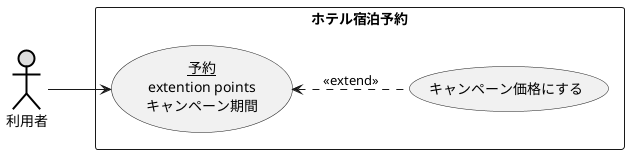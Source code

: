 @startuml ユースケース図
left to right direction
actor 利用者#DDDDDD;line:black;line.bold;

rectangle ホテル宿泊予約 {
usecase (<u>予約</u>\nextention points\nキャンペーン期間) as reserve
usecase キャンペーン価格にする
}
reserve <.. キャンペーン価格にする : << extend >>

利用者 --> reserve

@enduml